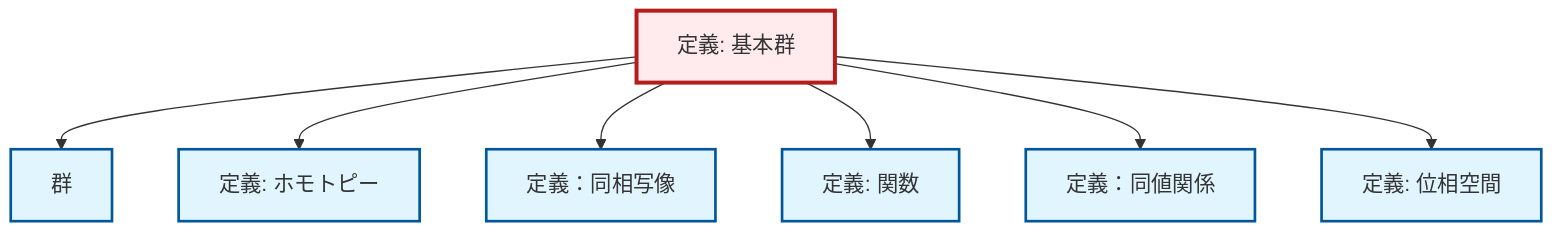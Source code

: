 graph TD
    classDef definition fill:#e1f5fe,stroke:#01579b,stroke-width:2px
    classDef theorem fill:#f3e5f5,stroke:#4a148c,stroke-width:2px
    classDef axiom fill:#fff3e0,stroke:#e65100,stroke-width:2px
    classDef example fill:#e8f5e9,stroke:#1b5e20,stroke-width:2px
    classDef current fill:#ffebee,stroke:#b71c1c,stroke-width:3px
    def-topological-space["定義: 位相空間"]:::definition
    def-function["定義: 関数"]:::definition
    def-homeomorphism["定義：同相写像"]:::definition
    def-equivalence-relation["定義：同値関係"]:::definition
    def-homotopy["定義: ホモトピー"]:::definition
    def-group["群"]:::definition
    def-fundamental-group["定義: 基本群"]:::definition
    def-fundamental-group --> def-group
    def-fundamental-group --> def-homotopy
    def-fundamental-group --> def-homeomorphism
    def-fundamental-group --> def-function
    def-fundamental-group --> def-equivalence-relation
    def-fundamental-group --> def-topological-space
    class def-fundamental-group current